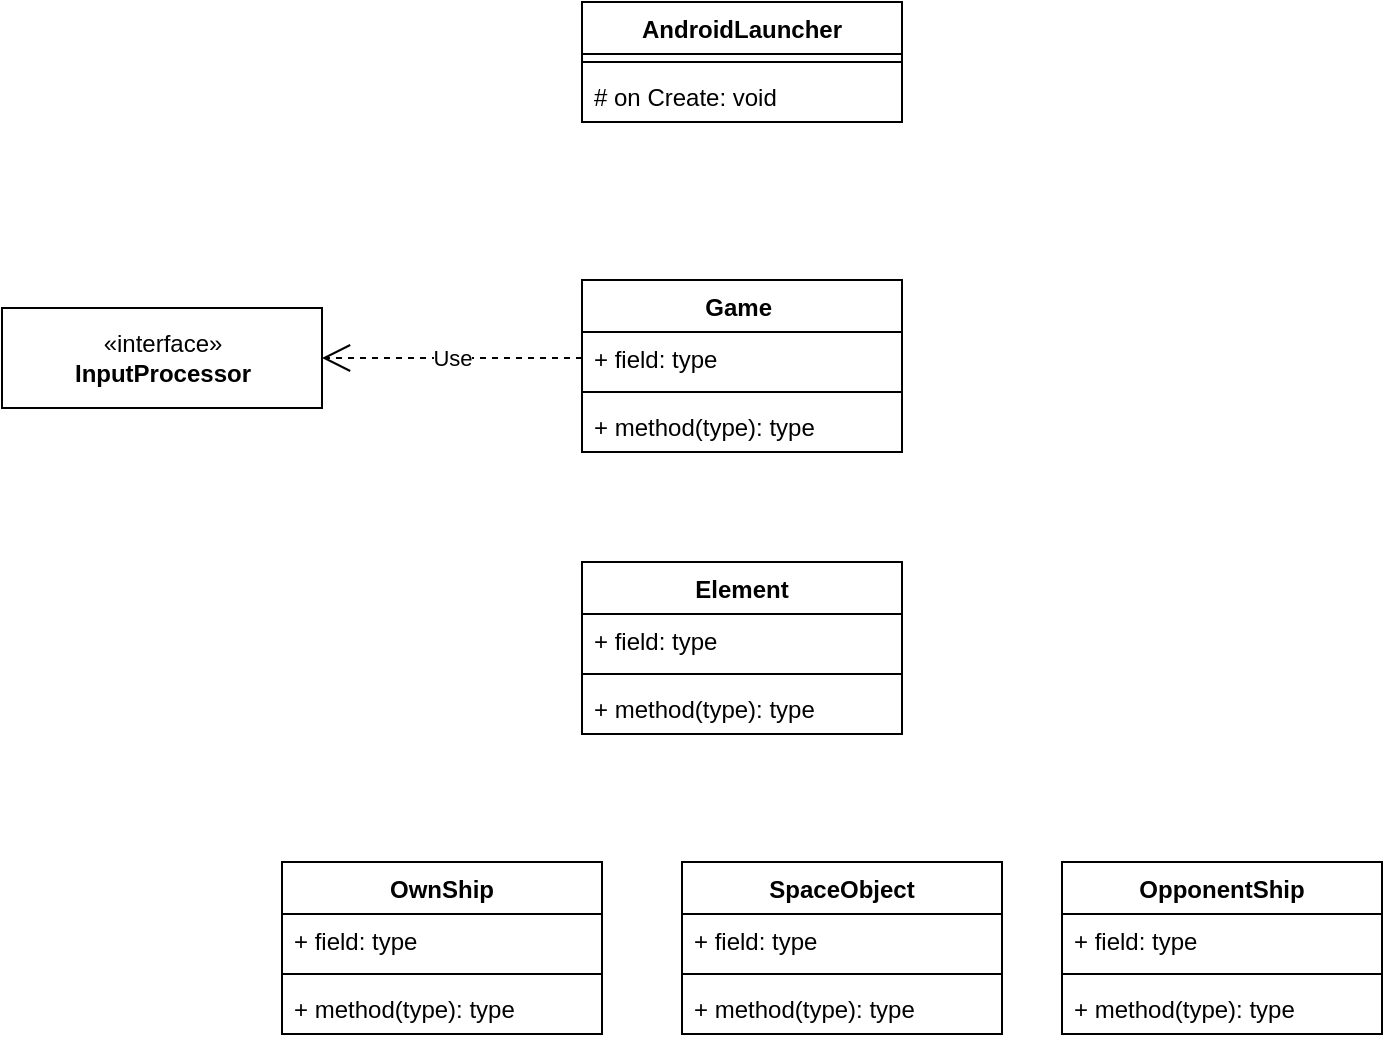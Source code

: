 <mxfile version="13.7.3" type="device"><diagram id="33bGD9PwesRkuNdddrM8" name="Seite-1"><mxGraphModel dx="1088" dy="797" grid="1" gridSize="10" guides="1" tooltips="1" connect="1" arrows="1" fold="1" page="1" pageScale="1" pageWidth="827" pageHeight="1169" math="0" shadow="0"><root><mxCell id="0"/><mxCell id="1" parent="0"/><mxCell id="YmUKuOzkHHqKAFUY8V7S-1" value="AndroidLauncher" style="swimlane;fontStyle=1;align=center;verticalAlign=top;childLayout=stackLayout;horizontal=1;startSize=26;horizontalStack=0;resizeParent=1;resizeParentMax=0;resizeLast=0;collapsible=1;marginBottom=0;" vertex="1" parent="1"><mxGeometry x="330" y="360" width="160" height="60" as="geometry"/></mxCell><mxCell id="YmUKuOzkHHqKAFUY8V7S-3" value="" style="line;strokeWidth=1;fillColor=none;align=left;verticalAlign=middle;spacingTop=-1;spacingLeft=3;spacingRight=3;rotatable=0;labelPosition=right;points=[];portConstraint=eastwest;" vertex="1" parent="YmUKuOzkHHqKAFUY8V7S-1"><mxGeometry y="26" width="160" height="8" as="geometry"/></mxCell><mxCell id="YmUKuOzkHHqKAFUY8V7S-4" value="# on Create: void" style="text;strokeColor=none;fillColor=none;align=left;verticalAlign=top;spacingLeft=4;spacingRight=4;overflow=hidden;rotatable=0;points=[[0,0.5],[1,0.5]];portConstraint=eastwest;" vertex="1" parent="YmUKuOzkHHqKAFUY8V7S-1"><mxGeometry y="34" width="160" height="26" as="geometry"/></mxCell><mxCell id="YmUKuOzkHHqKAFUY8V7S-5" value="Game " style="swimlane;fontStyle=1;align=center;verticalAlign=top;childLayout=stackLayout;horizontal=1;startSize=26;horizontalStack=0;resizeParent=1;resizeParentMax=0;resizeLast=0;collapsible=1;marginBottom=0;" vertex="1" parent="1"><mxGeometry x="330" y="499" width="160" height="86" as="geometry"/></mxCell><mxCell id="YmUKuOzkHHqKAFUY8V7S-6" value="+ field: type" style="text;strokeColor=none;fillColor=none;align=left;verticalAlign=top;spacingLeft=4;spacingRight=4;overflow=hidden;rotatable=0;points=[[0,0.5],[1,0.5]];portConstraint=eastwest;" vertex="1" parent="YmUKuOzkHHqKAFUY8V7S-5"><mxGeometry y="26" width="160" height="26" as="geometry"/></mxCell><mxCell id="YmUKuOzkHHqKAFUY8V7S-7" value="" style="line;strokeWidth=1;fillColor=none;align=left;verticalAlign=middle;spacingTop=-1;spacingLeft=3;spacingRight=3;rotatable=0;labelPosition=right;points=[];portConstraint=eastwest;" vertex="1" parent="YmUKuOzkHHqKAFUY8V7S-5"><mxGeometry y="52" width="160" height="8" as="geometry"/></mxCell><mxCell id="YmUKuOzkHHqKAFUY8V7S-8" value="+ method(type): type" style="text;strokeColor=none;fillColor=none;align=left;verticalAlign=top;spacingLeft=4;spacingRight=4;overflow=hidden;rotatable=0;points=[[0,0.5],[1,0.5]];portConstraint=eastwest;" vertex="1" parent="YmUKuOzkHHqKAFUY8V7S-5"><mxGeometry y="60" width="160" height="26" as="geometry"/></mxCell><mxCell id="YmUKuOzkHHqKAFUY8V7S-17" value="Element" style="swimlane;fontStyle=1;align=center;verticalAlign=top;childLayout=stackLayout;horizontal=1;startSize=26;horizontalStack=0;resizeParent=1;resizeParentMax=0;resizeLast=0;collapsible=1;marginBottom=0;" vertex="1" parent="1"><mxGeometry x="330" y="640" width="160" height="86" as="geometry"/></mxCell><mxCell id="YmUKuOzkHHqKAFUY8V7S-18" value="+ field: type" style="text;strokeColor=none;fillColor=none;align=left;verticalAlign=top;spacingLeft=4;spacingRight=4;overflow=hidden;rotatable=0;points=[[0,0.5],[1,0.5]];portConstraint=eastwest;" vertex="1" parent="YmUKuOzkHHqKAFUY8V7S-17"><mxGeometry y="26" width="160" height="26" as="geometry"/></mxCell><mxCell id="YmUKuOzkHHqKAFUY8V7S-19" value="" style="line;strokeWidth=1;fillColor=none;align=left;verticalAlign=middle;spacingTop=-1;spacingLeft=3;spacingRight=3;rotatable=0;labelPosition=right;points=[];portConstraint=eastwest;" vertex="1" parent="YmUKuOzkHHqKAFUY8V7S-17"><mxGeometry y="52" width="160" height="8" as="geometry"/></mxCell><mxCell id="YmUKuOzkHHqKAFUY8V7S-20" value="+ method(type): type" style="text;strokeColor=none;fillColor=none;align=left;verticalAlign=top;spacingLeft=4;spacingRight=4;overflow=hidden;rotatable=0;points=[[0,0.5],[1,0.5]];portConstraint=eastwest;" vertex="1" parent="YmUKuOzkHHqKAFUY8V7S-17"><mxGeometry y="60" width="160" height="26" as="geometry"/></mxCell><mxCell id="YmUKuOzkHHqKAFUY8V7S-13" value="OwnShip" style="swimlane;fontStyle=1;align=center;verticalAlign=top;childLayout=stackLayout;horizontal=1;startSize=26;horizontalStack=0;resizeParent=1;resizeParentMax=0;resizeLast=0;collapsible=1;marginBottom=0;" vertex="1" parent="1"><mxGeometry x="180" y="790" width="160" height="86" as="geometry"/></mxCell><mxCell id="YmUKuOzkHHqKAFUY8V7S-14" value="+ field: type" style="text;strokeColor=none;fillColor=none;align=left;verticalAlign=top;spacingLeft=4;spacingRight=4;overflow=hidden;rotatable=0;points=[[0,0.5],[1,0.5]];portConstraint=eastwest;" vertex="1" parent="YmUKuOzkHHqKAFUY8V7S-13"><mxGeometry y="26" width="160" height="26" as="geometry"/></mxCell><mxCell id="YmUKuOzkHHqKAFUY8V7S-15" value="" style="line;strokeWidth=1;fillColor=none;align=left;verticalAlign=middle;spacingTop=-1;spacingLeft=3;spacingRight=3;rotatable=0;labelPosition=right;points=[];portConstraint=eastwest;" vertex="1" parent="YmUKuOzkHHqKAFUY8V7S-13"><mxGeometry y="52" width="160" height="8" as="geometry"/></mxCell><mxCell id="YmUKuOzkHHqKAFUY8V7S-16" value="+ method(type): type" style="text;strokeColor=none;fillColor=none;align=left;verticalAlign=top;spacingLeft=4;spacingRight=4;overflow=hidden;rotatable=0;points=[[0,0.5],[1,0.5]];portConstraint=eastwest;" vertex="1" parent="YmUKuOzkHHqKAFUY8V7S-13"><mxGeometry y="60" width="160" height="26" as="geometry"/></mxCell><mxCell id="YmUKuOzkHHqKAFUY8V7S-21" value="SpaceObject" style="swimlane;fontStyle=1;align=center;verticalAlign=top;childLayout=stackLayout;horizontal=1;startSize=26;horizontalStack=0;resizeParent=1;resizeParentMax=0;resizeLast=0;collapsible=1;marginBottom=0;" vertex="1" parent="1"><mxGeometry x="380" y="790" width="160" height="86" as="geometry"/></mxCell><mxCell id="YmUKuOzkHHqKAFUY8V7S-22" value="+ field: type" style="text;strokeColor=none;fillColor=none;align=left;verticalAlign=top;spacingLeft=4;spacingRight=4;overflow=hidden;rotatable=0;points=[[0,0.5],[1,0.5]];portConstraint=eastwest;" vertex="1" parent="YmUKuOzkHHqKAFUY8V7S-21"><mxGeometry y="26" width="160" height="26" as="geometry"/></mxCell><mxCell id="YmUKuOzkHHqKAFUY8V7S-23" value="" style="line;strokeWidth=1;fillColor=none;align=left;verticalAlign=middle;spacingTop=-1;spacingLeft=3;spacingRight=3;rotatable=0;labelPosition=right;points=[];portConstraint=eastwest;" vertex="1" parent="YmUKuOzkHHqKAFUY8V7S-21"><mxGeometry y="52" width="160" height="8" as="geometry"/></mxCell><mxCell id="YmUKuOzkHHqKAFUY8V7S-24" value="+ method(type): type" style="text;strokeColor=none;fillColor=none;align=left;verticalAlign=top;spacingLeft=4;spacingRight=4;overflow=hidden;rotatable=0;points=[[0,0.5],[1,0.5]];portConstraint=eastwest;" vertex="1" parent="YmUKuOzkHHqKAFUY8V7S-21"><mxGeometry y="60" width="160" height="26" as="geometry"/></mxCell><mxCell id="YmUKuOzkHHqKAFUY8V7S-25" value="OpponentShip" style="swimlane;fontStyle=1;align=center;verticalAlign=top;childLayout=stackLayout;horizontal=1;startSize=26;horizontalStack=0;resizeParent=1;resizeParentMax=0;resizeLast=0;collapsible=1;marginBottom=0;" vertex="1" parent="1"><mxGeometry x="570" y="790" width="160" height="86" as="geometry"/></mxCell><mxCell id="YmUKuOzkHHqKAFUY8V7S-26" value="+ field: type" style="text;strokeColor=none;fillColor=none;align=left;verticalAlign=top;spacingLeft=4;spacingRight=4;overflow=hidden;rotatable=0;points=[[0,0.5],[1,0.5]];portConstraint=eastwest;" vertex="1" parent="YmUKuOzkHHqKAFUY8V7S-25"><mxGeometry y="26" width="160" height="26" as="geometry"/></mxCell><mxCell id="YmUKuOzkHHqKAFUY8V7S-27" value="" style="line;strokeWidth=1;fillColor=none;align=left;verticalAlign=middle;spacingTop=-1;spacingLeft=3;spacingRight=3;rotatable=0;labelPosition=right;points=[];portConstraint=eastwest;" vertex="1" parent="YmUKuOzkHHqKAFUY8V7S-25"><mxGeometry y="52" width="160" height="8" as="geometry"/></mxCell><mxCell id="YmUKuOzkHHqKAFUY8V7S-28" value="+ method(type): type" style="text;strokeColor=none;fillColor=none;align=left;verticalAlign=top;spacingLeft=4;spacingRight=4;overflow=hidden;rotatable=0;points=[[0,0.5],[1,0.5]];portConstraint=eastwest;" vertex="1" parent="YmUKuOzkHHqKAFUY8V7S-25"><mxGeometry y="60" width="160" height="26" as="geometry"/></mxCell><mxCell id="YmUKuOzkHHqKAFUY8V7S-29" value="«interface»&lt;br&gt;&lt;b&gt;InputProcessor&lt;/b&gt;" style="html=1;" vertex="1" parent="1"><mxGeometry x="40" y="513" width="160" height="50" as="geometry"/></mxCell><mxCell id="YmUKuOzkHHqKAFUY8V7S-32" value="Use" style="endArrow=open;endSize=12;dashed=1;html=1;entryX=1;entryY=0.5;entryDx=0;entryDy=0;exitX=0;exitY=0.5;exitDx=0;exitDy=0;" edge="1" parent="1" source="YmUKuOzkHHqKAFUY8V7S-6" target="YmUKuOzkHHqKAFUY8V7S-29"><mxGeometry width="160" relative="1" as="geometry"><mxPoint x="330" y="740" as="sourcePoint"/><mxPoint x="490" y="740" as="targetPoint"/></mxGeometry></mxCell></root></mxGraphModel></diagram></mxfile>